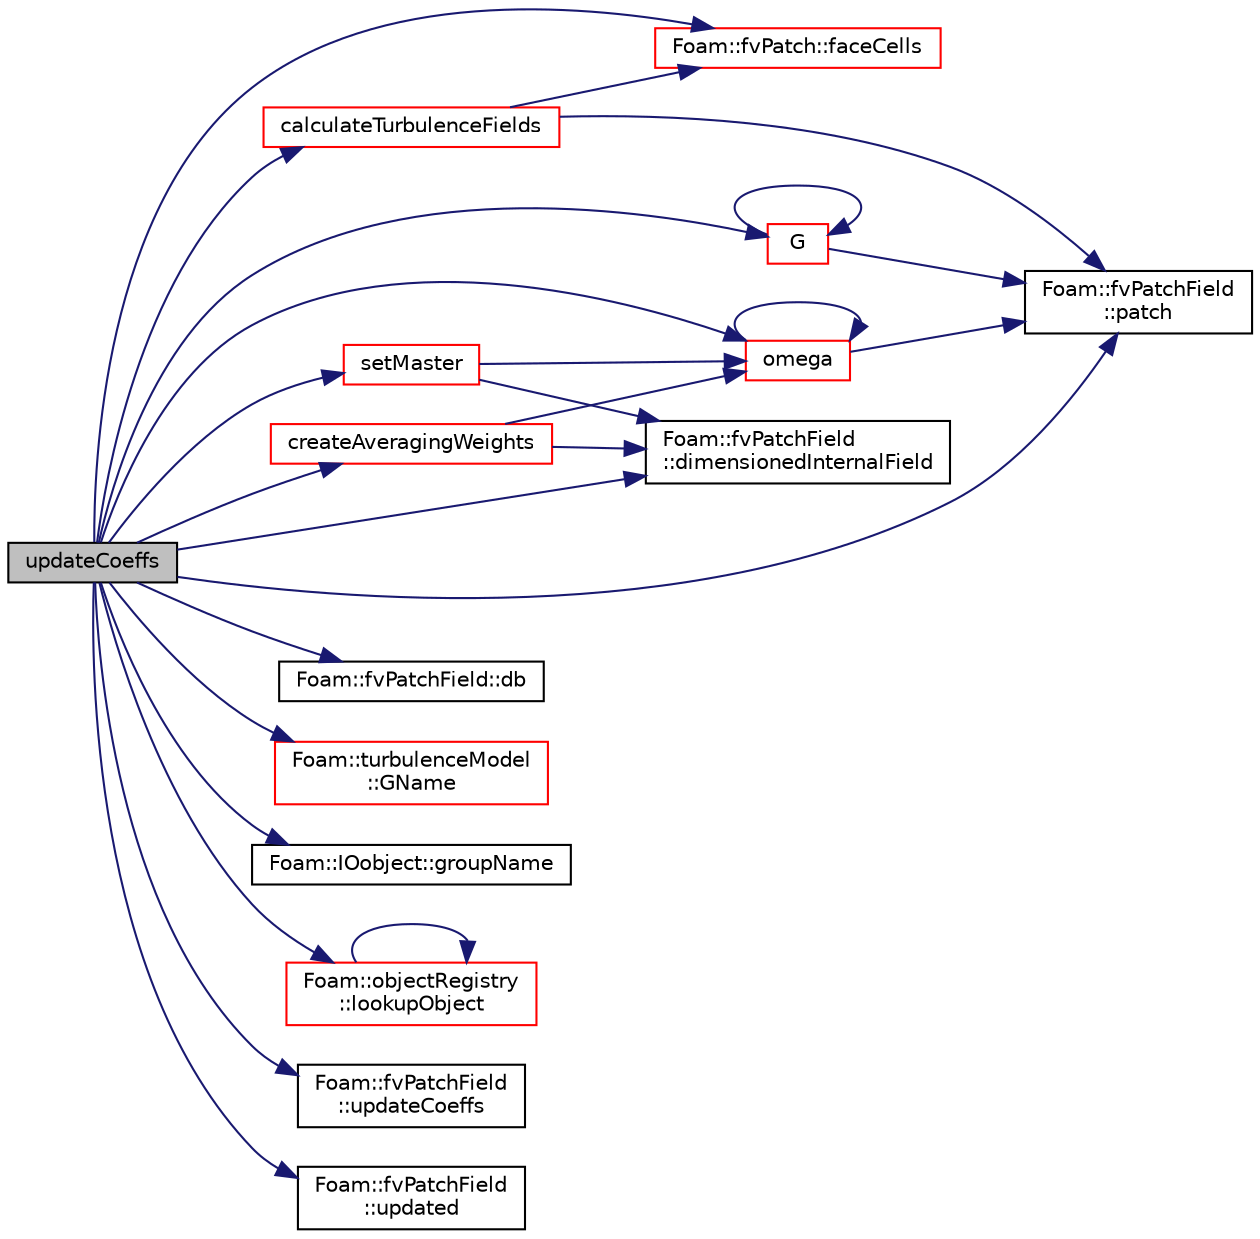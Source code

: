 digraph "updateCoeffs"
{
  bgcolor="transparent";
  edge [fontname="Helvetica",fontsize="10",labelfontname="Helvetica",labelfontsize="10"];
  node [fontname="Helvetica",fontsize="10",shape=record];
  rankdir="LR";
  Node1 [label="updateCoeffs",height=0.2,width=0.4,color="black", fillcolor="grey75", style="filled", fontcolor="black"];
  Node1 -> Node2 [color="midnightblue",fontsize="10",style="solid",fontname="Helvetica"];
  Node2 [label="calculateTurbulenceFields",height=0.2,width=0.4,color="red",URL="$a01713.html#ad354b2bce4bd90afc465c2dff69b24d6",tooltip="Main driver to calculate the turbulence fields. "];
  Node2 -> Node3 [color="midnightblue",fontsize="10",style="solid",fontname="Helvetica"];
  Node3 [label="Foam::fvPatch::faceCells",height=0.2,width=0.4,color="red",URL="$a00887.html#a7cbd3f7d875089fbed897f536ef662c9",tooltip="Return faceCells. "];
  Node2 -> Node4 [color="midnightblue",fontsize="10",style="solid",fontname="Helvetica"];
  Node4 [label="Foam::fvPatchField\l::patch",height=0.2,width=0.4,color="black",URL="$a00888.html#ad735de1fbd0f85c12ad0c37deb62d22c",tooltip="Return patch. "];
  Node1 -> Node5 [color="midnightblue",fontsize="10",style="solid",fontname="Helvetica"];
  Node5 [label="createAveragingWeights",height=0.2,width=0.4,color="red",URL="$a01713.html#a7e3f26a2eb2d1d475fca3c80c5fa26f0",tooltip="Create the averaging weights for cells which are bounded by. "];
  Node5 -> Node6 [color="midnightblue",fontsize="10",style="solid",fontname="Helvetica"];
  Node6 [label="Foam::fvPatchField\l::dimensionedInternalField",height=0.2,width=0.4,color="black",URL="$a00888.html#a31518d9a232725c9887f13d0a259e1fe",tooltip="Return dimensioned internal field reference. "];
  Node5 -> Node7 [color="midnightblue",fontsize="10",style="solid",fontname="Helvetica"];
  Node7 [label="omega",height=0.2,width=0.4,color="red",URL="$a01713.html#a0a19ade47a22371d23b806d6b945dc4a",tooltip="Return non-const access to the master&#39;s omega field. "];
  Node7 -> Node7 [color="midnightblue",fontsize="10",style="solid",fontname="Helvetica"];
  Node7 -> Node4 [color="midnightblue",fontsize="10",style="solid",fontname="Helvetica"];
  Node1 -> Node8 [color="midnightblue",fontsize="10",style="solid",fontname="Helvetica"];
  Node8 [label="Foam::fvPatchField::db",height=0.2,width=0.4,color="black",URL="$a00888.html#adf469b34fcd0250cef43ac4ce3f153ab",tooltip="Return local objectRegistry. "];
  Node1 -> Node6 [color="midnightblue",fontsize="10",style="solid",fontname="Helvetica"];
  Node1 -> Node3 [color="midnightblue",fontsize="10",style="solid",fontname="Helvetica"];
  Node1 -> Node9 [color="midnightblue",fontsize="10",style="solid",fontname="Helvetica"];
  Node9 [label="G",height=0.2,width=0.4,color="red",URL="$a01713.html#ad35ace611250c5f497f21747c0920fec",tooltip="Return non-const access to the master&#39;s G field. "];
  Node9 -> Node9 [color="midnightblue",fontsize="10",style="solid",fontname="Helvetica"];
  Node9 -> Node4 [color="midnightblue",fontsize="10",style="solid",fontname="Helvetica"];
  Node1 -> Node10 [color="midnightblue",fontsize="10",style="solid",fontname="Helvetica"];
  Node10 [label="Foam::turbulenceModel\l::GName",height=0.2,width=0.4,color="red",URL="$a02709.html#a498c450e16a285ade0706f5a9062e14a",tooltip="Helper function to return the name of the turbulence G field. "];
  Node1 -> Node11 [color="midnightblue",fontsize="10",style="solid",fontname="Helvetica"];
  Node11 [label="Foam::IOobject::groupName",height=0.2,width=0.4,color="black",URL="$a01181.html#ad5705e6da2a025ad75b4cf5d748d7d30"];
  Node1 -> Node12 [color="midnightblue",fontsize="10",style="solid",fontname="Helvetica"];
  Node12 [label="Foam::objectRegistry\l::lookupObject",height=0.2,width=0.4,color="red",URL="$a01695.html#affcae20935bdf1726ec1f822228a2330",tooltip="Lookup and return the object of the given Type. "];
  Node12 -> Node12 [color="midnightblue",fontsize="10",style="solid",fontname="Helvetica"];
  Node1 -> Node7 [color="midnightblue",fontsize="10",style="solid",fontname="Helvetica"];
  Node1 -> Node4 [color="midnightblue",fontsize="10",style="solid",fontname="Helvetica"];
  Node1 -> Node13 [color="midnightblue",fontsize="10",style="solid",fontname="Helvetica"];
  Node13 [label="setMaster",height=0.2,width=0.4,color="red",URL="$a01713.html#af62f4355fcee4da87dbdf3b365d3d73a",tooltip="Set the master patch - master is responsible for updating all. "];
  Node13 -> Node6 [color="midnightblue",fontsize="10",style="solid",fontname="Helvetica"];
  Node13 -> Node7 [color="midnightblue",fontsize="10",style="solid",fontname="Helvetica"];
  Node1 -> Node14 [color="midnightblue",fontsize="10",style="solid",fontname="Helvetica"];
  Node14 [label="Foam::fvPatchField\l::updateCoeffs",height=0.2,width=0.4,color="black",URL="$a00888.html#a7e24eafac629d3733181cd942d4c902f",tooltip="Update the coefficients associated with the patch field. "];
  Node1 -> Node15 [color="midnightblue",fontsize="10",style="solid",fontname="Helvetica"];
  Node15 [label="Foam::fvPatchField\l::updated",height=0.2,width=0.4,color="black",URL="$a00888.html#a087516fc8e0613b0bf49ac8fc4b30fff",tooltip="Return true if the boundary condition has already been updated. "];
}
